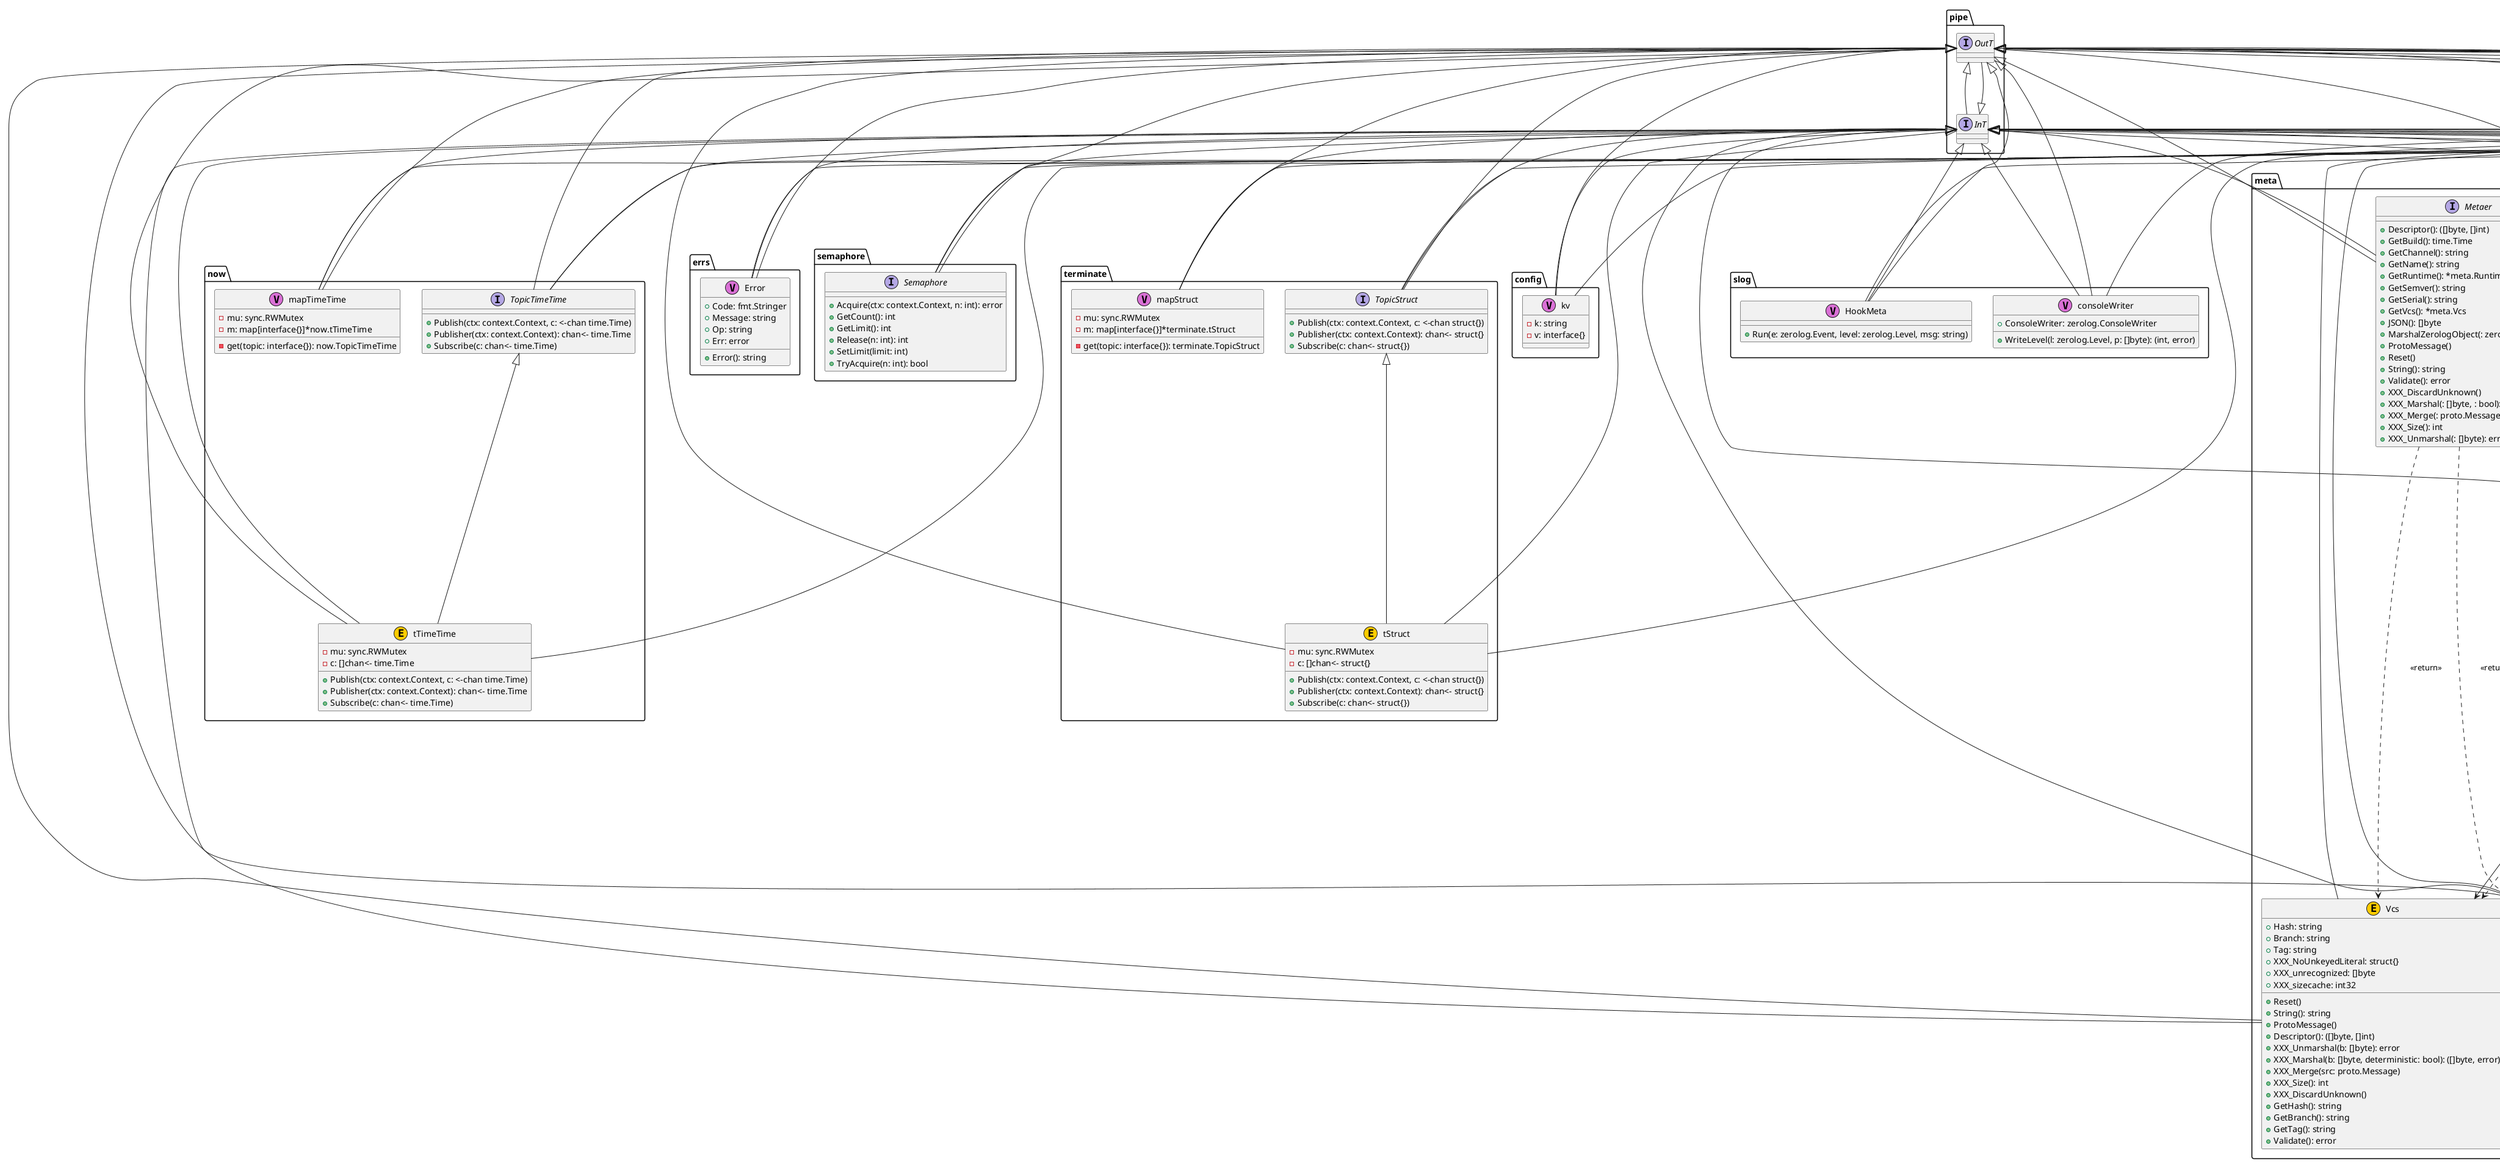 @startuml

package "now" {
	interface "TopicTimeTime" as now.TopicTimeTime {
		+Publish(ctx: context.Context, c: <-chan time.Time)
		+Publisher(ctx: context.Context): chan<- time.Time
		+Subscribe(c: chan<- time.Time)
	}
}



package "now" {
	class "mapTimeTime" as now.mapTimeTime <<V,Orchid>> {
		-mu: sync.RWMutex
		-m: map[interface{}]*now.tTimeTime
		-get(topic: interface{}): now.TopicTimeTime
	}
}



package "now" {
	class "tTimeTime" as now.tTimeTime <<E,#FFCC00>> {
		-mu: sync.RWMutex
		-c: []chan<- time.Time
		+Publish(ctx: context.Context, c: <-chan time.Time)
		+Publisher(ctx: context.Context): chan<- time.Time
		+Subscribe(c: chan<- time.Time)
	}
}



package "slog" {
	class "HookMeta" as slog.HookMeta <<V,Orchid>> {
		+Run(e: zerolog.Event, level: zerolog.Level, msg: string)
	}
}



package "slog" {
	class "consoleWriter" as slog.consoleWriter <<V,Orchid>> {
		+ConsoleWriter: zerolog.ConsoleWriter
		+WriteLevel(l: zerolog.Level, p: []byte): (int, error)
	}
}



package "config" {
	class "kv" as config.kv <<V,Orchid>> {
		-k: string
		-v: interface{}
	}
}



package "meta" {
	class "Meta" as meta.Meta <<E,#FFCC00>> {
		+Name: string
		+Semver: string
		+Channel: string
		+Runtime: *meta.Runtime
		+Serial: string
		+Build: time.Time
		+Vcs: *meta.Vcs
		+XXX_NoUnkeyedLiteral: struct{}
		+XXX_unrecognized: []byte
		+XXX_sizecache: int32
		+MarshalZerologObject(e: zerolog.Event)
		+Reset()
		+String(): string
		+ProtoMessage()
		+Descriptor(): ([]byte, []int)
		+XXX_Unmarshal(b: []byte): error
		+XXX_Marshal(b: []byte, deterministic: bool): ([]byte, error)
		+XXX_Merge(src: proto.Message)
		+XXX_Size(): int
		+XXX_DiscardUnknown()
		+GetName(): string
		+GetSemver(): string
		+GetChannel(): string
		+GetRuntime(): *meta.Runtime
		+GetSerial(): string
		+GetBuild(): time.Time
		+GetVcs(): *meta.Vcs
		+Validate(): error
		+JSON(): []byte
	}
}

	meta.Meta --> meta.Runtime
	meta.Meta --> meta.Vcs

	meta.Meta ..> meta.Runtime : <<return>> 
	meta.Meta ..> meta.Vcs : <<return>> 

package "meta" {
	interface "Metaer" as meta.Metaer {
		+Descriptor(): ([]byte, []int)
		+GetBuild(): time.Time
		+GetChannel(): string
		+GetName(): string
		+GetRuntime(): *meta.Runtime
		+GetSemver(): string
		+GetSerial(): string
		+GetVcs(): *meta.Vcs
		+JSON(): []byte
		+MarshalZerologObject(: zerolog.Event)
		+ProtoMessage()
		+Reset()
		+String(): string
		+Validate(): error
		+XXX_DiscardUnknown()
		+XXX_Marshal(: []byte, : bool): ([]byte, error)
		+XXX_Merge(: proto.Message)
		+XXX_Size(): int
		+XXX_Unmarshal(: []byte): error
	}
}


	meta.Metaer ..> meta.Runtime : <<return>> 
	meta.Metaer ..> meta.Vcs : <<return>> 

package "meta" {
	class "Runtime" as meta.Runtime <<E,#FFCC00>> {
		+Version: string
		+Arch: string
		+Os: string
		+XXX_NoUnkeyedLiteral: struct{}
		+XXX_unrecognized: []byte
		+XXX_sizecache: int32
		+Reset()
		+String(): string
		+ProtoMessage()
		+Descriptor(): ([]byte, []int)
		+XXX_Unmarshal(b: []byte): error
		+XXX_Marshal(b: []byte, deterministic: bool): ([]byte, error)
		+XXX_Merge(src: proto.Message)
		+XXX_Size(): int
		+XXX_DiscardUnknown()
		+GetVersion(): string
		+GetArch(): string
		+GetOs(): string
		+Validate(): error
	}
}



package "meta" {
	class "Vcs" as meta.Vcs <<E,#FFCC00>> {
		+Hash: string
		+Branch: string
		+Tag: string
		+XXX_NoUnkeyedLiteral: struct{}
		+XXX_unrecognized: []byte
		+XXX_sizecache: int32
		+Reset()
		+String(): string
		+ProtoMessage()
		+Descriptor(): ([]byte, []int)
		+XXX_Unmarshal(b: []byte): error
		+XXX_Marshal(b: []byte, deterministic: bool): ([]byte, error)
		+XXX_Merge(src: proto.Message)
		+XXX_Size(): int
		+XXX_DiscardUnknown()
		+GetHash(): string
		+GetBranch(): string
		+GetTag(): string
		+Validate(): error
	}
}



package "errs" {
	class "Error" as errs.Error <<V,Orchid>> {
		+Code: fmt.Stringer
		+Message: string
		+Op: string
		+Err: error
		+Error(): string
	}
}



package "pipe" {
	interface "InT" as pipe.InT
}



package "pipe" {
	interface "OutT" as pipe.OutT
}



package "semaphore" {
	interface "Semaphore" as semaphore.Semaphore {
		+Acquire(ctx: context.Context, n: int): error
		+GetCount(): int
		+GetLimit(): int
		+Release(n: int): int
		+SetLimit(limit: int)
		+TryAcquire(n: int): bool
	}
}



package "terminate" {
	interface "TopicStruct" as terminate.TopicStruct {
		+Publish(ctx: context.Context, c: <-chan struct{})
		+Publisher(ctx: context.Context): chan<- struct{}
		+Subscribe(c: chan<- struct{})
	}
}



package "terminate" {
	class "mapStruct" as terminate.mapStruct <<V,Orchid>> {
		-mu: sync.RWMutex
		-m: map[interface{}]*terminate.tStruct
		-get(topic: interface{}): terminate.TopicStruct
	}
}



package "terminate" {
	class "tStruct" as terminate.tStruct <<E,#FFCC00>> {
		-mu: sync.RWMutex
		-c: []chan<- struct{}
		+Publish(ctx: context.Context, c: <-chan struct{})
		+Publisher(ctx: context.Context): chan<- struct{}
		+Subscribe(c: chan<- struct{})
	}
}



package "topic" {
	interface "ChanT" as topic.ChanT
}



package "topic" {
	interface "TopicChanT" as topic.TopicChanT {
		+Publish(ctx: context.Context, c: <-chan topic.ChanT)
		+Publisher(ctx: context.Context): chan<- topic.ChanT
		+Subscribe(c: chan<- topic.ChanT)
	}
}



package "topic" {
	class "mapChanT" as topic.mapChanT <<V,Orchid>> {
		-mu: sync.RWMutex
		-m: map[interface{}]*topic.tChanT
		-get(topic: interface{}): topic.TopicChanT
	}
}



package "topic" {
	class "tChanT" as topic.tChanT <<E,#FFCC00>> {
		-mu: sync.RWMutex
		-c: []chan<- topic.ChanT
		+Publish(ctx: context.Context, c: <-chan topic.ChanT)
		+Publisher(ctx: context.Context): chan<- topic.ChanT
		+Subscribe(c: chan<- topic.ChanT)
	}
}



package "client" {
	class "Client" as client.Client <<E,#FFCC00>> {
		+Id: string
		+Debug: *client.Debug
		+XXX_NoUnkeyedLiteral: struct{}
		+XXX_unrecognized: []byte
		+XXX_sizecache: int32
		+Reset()
		+String(): string
		+ProtoMessage()
		+Descriptor(): ([]byte, []int)
		+XXX_Unmarshal(b: []byte): error
		+XXX_Marshal(b: []byte, deterministic: bool): ([]byte, error)
		+XXX_Merge(src: proto.Message)
		+XXX_Size(): int
		+XXX_DiscardUnknown()
		+GetId(): string
		+GetDebug(): *client.Debug
		+Validate(): error
	}
}

	client.Client --> client.Debug

	client.Client ..> client.Debug : <<return>> 

package "client" {
	interface "Clienter" as client.Clienter {
		+Descriptor(): ([]byte, []int)
		+GetDebug(): *client.Debug
		+GetId(): string
		+ProtoMessage()
		+Reset()
		+String(): string
		+Validate(): error
		+XXX_DiscardUnknown()
		+XXX_Marshal(: []byte, : bool): ([]byte, error)
		+XXX_Merge(: proto.Message)
		+XXX_Size(): int
		+XXX_Unmarshal(: []byte): error
	}
}


	client.Clienter ..> client.Debug : <<return>> 

package "client" {
	class "Debug" as client.Debug <<E,#FFCC00>> {
		+Port: uint32
		+XXX_NoUnkeyedLiteral: struct{}
		+XXX_unrecognized: []byte
		+XXX_sizecache: int32
		+Reset()
		+String(): string
		+ProtoMessage()
		+Descriptor(): ([]byte, []int)
		+XXX_Unmarshal(b: []byte): error
		+XXX_Marshal(b: []byte, deterministic: bool): ([]byte, error)
		+XXX_Merge(src: proto.Message)
		+XXX_Size(): int
		+XXX_DiscardUnknown()
		+GetPort(): uint32
		+Validate(): error
	}
}



package "client" {
	interface "Debuger" as client.Debuger {
		+Descriptor(): ([]byte, []int)
		+GetPort(): uint32
		+ProtoMessage()
		+Reset()
		+String(): string
		+Validate(): error
		+XXX_DiscardUnknown()
		+XXX_Marshal(: []byte, : bool): ([]byte, error)
		+XXX_Merge(: proto.Message)
		+XXX_Size(): int
		+XXX_Unmarshal(: []byte): error
	}
}



package "cmd" {
	class "flags" as cmd.flags <<V,Orchid>> {
		-config: string
		-debug: bool
		-parallel: int
	}
}



package "cmd" {
	class "opt" as cmd.opt <<V,Orchid>> {
		+C: string
	}
}



	now.TopicTimeTime -up-|> pipe.InT
	now.TopicTimeTime -up-|> pipe.OutT
	now.TopicTimeTime -up-|> topic.ChanT
	now.mapTimeTime -up-|> pipe.InT
	now.mapTimeTime -up-|> pipe.OutT
	now.mapTimeTime -up-|> topic.ChanT
	now.tTimeTime -up-|> now.TopicTimeTime
	now.tTimeTime -up-|> pipe.InT
	now.tTimeTime -up-|> pipe.OutT
	now.tTimeTime -up-|> topic.ChanT
	slog.HookMeta -up-|> pipe.InT
	slog.HookMeta -up-|> pipe.OutT
	slog.HookMeta -up-|> topic.ChanT
	slog.consoleWriter -up-|> pipe.InT
	slog.consoleWriter -up-|> pipe.OutT
	slog.consoleWriter -up-|> topic.ChanT
	config.kv -up-|> pipe.InT
	config.kv -up-|> pipe.OutT
	config.kv -up-|> topic.ChanT
	meta.Meta -up-|> meta.Metaer
	meta.Meta -up-|> pipe.InT
	meta.Meta -up-|> pipe.OutT
	meta.Meta -up-|> topic.ChanT
	meta.Metaer -up-|> pipe.InT
	meta.Metaer -up-|> pipe.OutT
	meta.Metaer -up-|> topic.ChanT
	meta.Runtime -up-|> pipe.InT
	meta.Runtime -up-|> pipe.OutT
	meta.Runtime -up-|> topic.ChanT
	meta.Vcs -up-|> pipe.InT
	meta.Vcs -up-|> pipe.OutT
	meta.Vcs -up-|> topic.ChanT
	errs.Error -up-|> pipe.InT
	errs.Error -up-|> pipe.OutT
	errs.Error -up-|> topic.ChanT
	pipe.InT -up-|> pipe.OutT
	pipe.InT -up-|> topic.ChanT
	pipe.OutT -up-|> pipe.InT
	pipe.OutT -up-|> topic.ChanT
	semaphore.Semaphore -up-|> pipe.InT
	semaphore.Semaphore -up-|> pipe.OutT
	semaphore.Semaphore -up-|> topic.ChanT
	terminate.TopicStruct -up-|> pipe.InT
	terminate.TopicStruct -up-|> pipe.OutT
	terminate.TopicStruct -up-|> topic.ChanT
	terminate.mapStruct -up-|> pipe.InT
	terminate.mapStruct -up-|> pipe.OutT
	terminate.mapStruct -up-|> topic.ChanT
	terminate.tStruct -up-|> pipe.InT
	terminate.tStruct -up-|> pipe.OutT
	terminate.tStruct -up-|> terminate.TopicStruct
	terminate.tStruct -up-|> topic.ChanT
	topic.ChanT -up-|> pipe.InT
	topic.ChanT -up-|> pipe.OutT
	topic.TopicChanT -up-|> pipe.InT
	topic.TopicChanT -up-|> pipe.OutT
	topic.TopicChanT -up-|> topic.ChanT
	topic.mapChanT -up-|> pipe.InT
	topic.mapChanT -up-|> pipe.OutT
	topic.mapChanT -up-|> topic.ChanT
	topic.tChanT -up-|> pipe.InT
	topic.tChanT -up-|> pipe.OutT
	topic.tChanT -up-|> topic.ChanT
	topic.tChanT -up-|> topic.TopicChanT
	client.Client -up-|> pipe.InT
	client.Client -up-|> pipe.OutT
	client.Client -up-|> topic.ChanT
	client.Client -up-|> client.Clienter
	client.Clienter -up-|> pipe.InT
	client.Clienter -up-|> pipe.OutT
	client.Clienter -up-|> topic.ChanT
	client.Debug -up-|> pipe.InT
	client.Debug -up-|> pipe.OutT
	client.Debug -up-|> topic.ChanT
	client.Debug -up-|> client.Debuger
	client.Debuger -up-|> pipe.InT
	client.Debuger -up-|> pipe.OutT
	client.Debuger -up-|> topic.ChanT
	cmd.flags -up-|> pipe.InT
	cmd.flags -up-|> pipe.OutT
	cmd.flags -up-|> topic.ChanT
	cmd.opt -up-|> pipe.InT
	cmd.opt -up-|> pipe.OutT
	cmd.opt -up-|> topic.ChanT


@enduml
